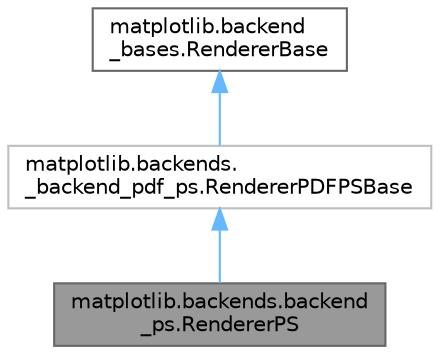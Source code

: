 digraph "matplotlib.backends.backend_ps.RendererPS"
{
 // LATEX_PDF_SIZE
  bgcolor="transparent";
  edge [fontname=Helvetica,fontsize=10,labelfontname=Helvetica,labelfontsize=10];
  node [fontname=Helvetica,fontsize=10,shape=box,height=0.2,width=0.4];
  Node1 [id="Node000001",label="matplotlib.backends.backend\l_ps.RendererPS",height=0.2,width=0.4,color="gray40", fillcolor="grey60", style="filled", fontcolor="black",tooltip=" "];
  Node2 -> Node1 [id="edge1_Node000001_Node000002",dir="back",color="steelblue1",style="solid",tooltip=" "];
  Node2 [id="Node000002",label="matplotlib.backends.\l_backend_pdf_ps.RendererPDFPSBase",height=0.2,width=0.4,color="grey75", fillcolor="white", style="filled",URL="$da/d77/classmatplotlib_1_1backends_1_1__backend__pdf__ps_1_1RendererPDFPSBase.html",tooltip=" "];
  Node3 -> Node2 [id="edge2_Node000002_Node000003",dir="back",color="steelblue1",style="solid",tooltip=" "];
  Node3 [id="Node000003",label="matplotlib.backend\l_bases.RendererBase",height=0.2,width=0.4,color="gray40", fillcolor="white", style="filled",URL="$d0/da8/classmatplotlib_1_1backend__bases_1_1RendererBase.html",tooltip=" "];
}
